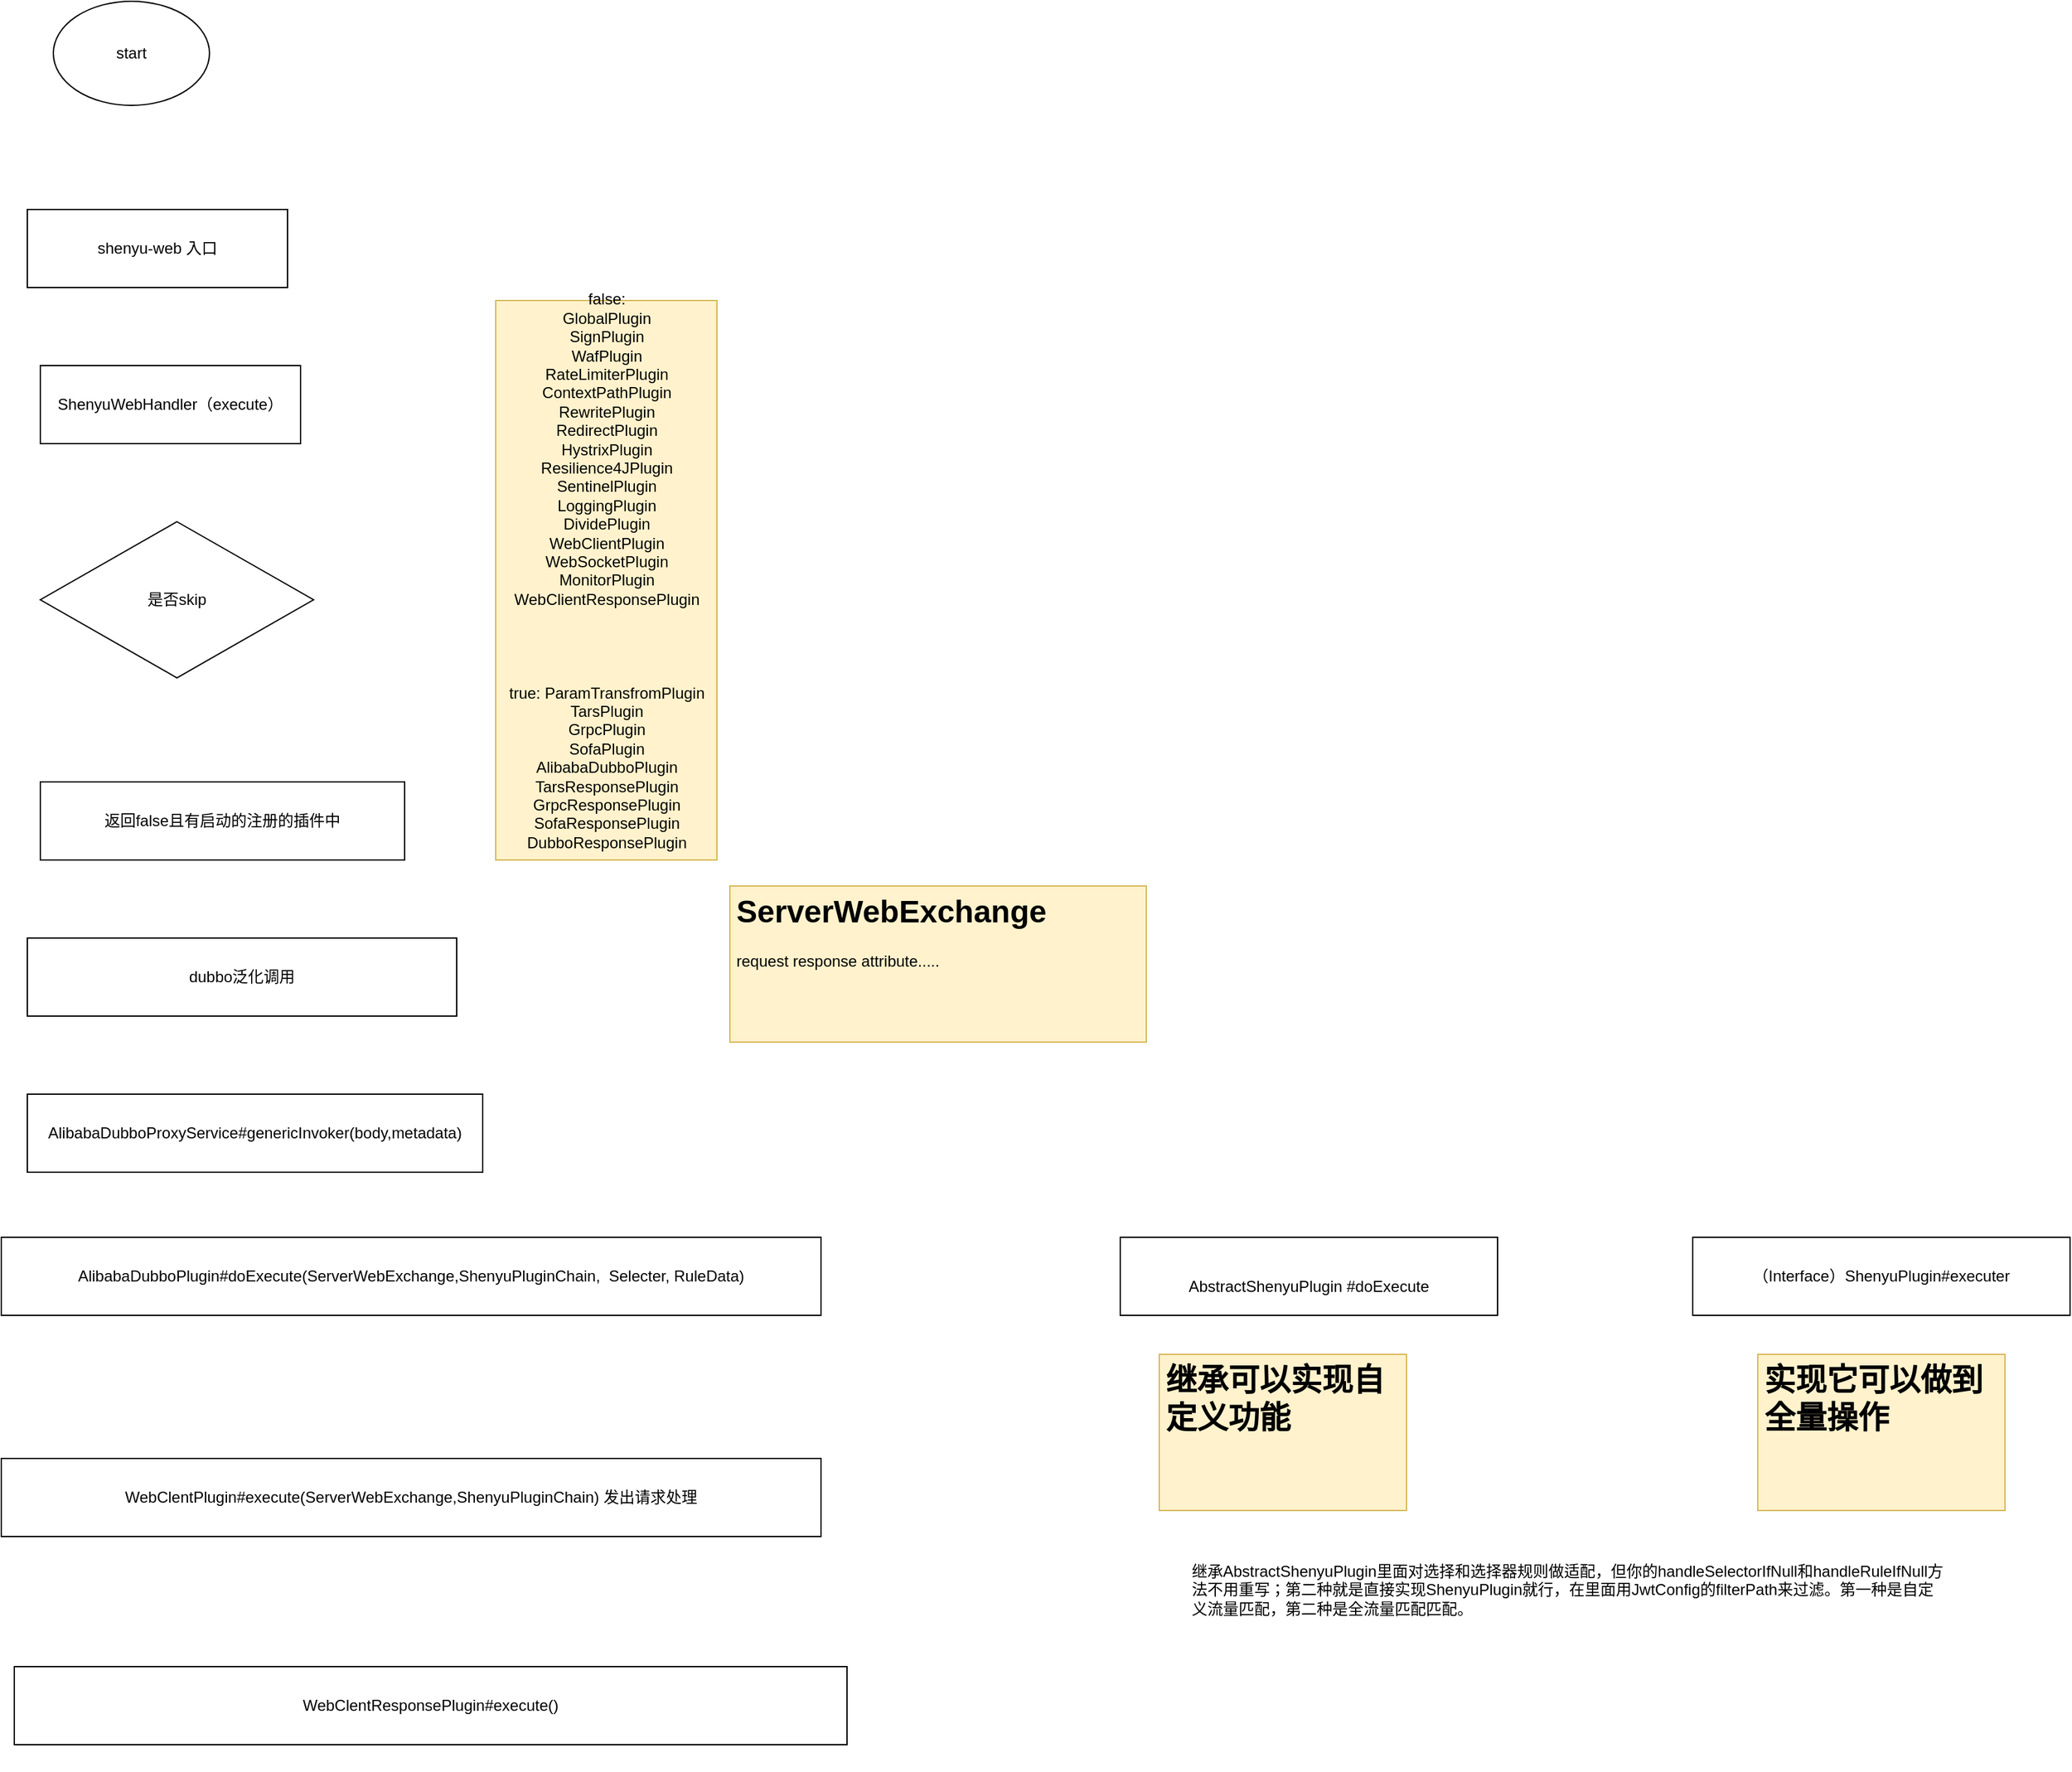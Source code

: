 <mxfile version="14.7.2" type="github">
  <diagram id="KAi75ffr3LW3WgSYukdx" name="Page-1">
    <mxGraphModel dx="1038" dy="548" grid="1" gridSize="10" guides="1" tooltips="1" connect="1" arrows="1" fold="1" page="1" pageScale="1" pageWidth="827" pageHeight="1169" math="0" shadow="0">
      <root>
        <mxCell id="0" />
        <mxCell id="1" parent="0" />
        <mxCell id="FDsz7og_MnK8PUFmMtjH-1" value="start" style="ellipse;whiteSpace=wrap;html=1;" parent="1" vertex="1">
          <mxGeometry x="220" y="80" width="120" height="80" as="geometry" />
        </mxCell>
        <mxCell id="FDsz7og_MnK8PUFmMtjH-2" value="shenyu-web 入口" style="rounded=0;whiteSpace=wrap;html=1;" parent="1" vertex="1">
          <mxGeometry x="200" y="240" width="200" height="60" as="geometry" />
        </mxCell>
        <mxCell id="FDsz7og_MnK8PUFmMtjH-3" value="ShenyuWebHandler（execute）" style="rounded=0;whiteSpace=wrap;html=1;" parent="1" vertex="1">
          <mxGeometry x="210" y="360" width="200" height="60" as="geometry" />
        </mxCell>
        <mxCell id="FDsz7og_MnK8PUFmMtjH-4" value="是否skip" style="rhombus;whiteSpace=wrap;html=1;" parent="1" vertex="1">
          <mxGeometry x="210" y="480" width="210" height="120" as="geometry" />
        </mxCell>
        <mxCell id="FDsz7og_MnK8PUFmMtjH-5" value="返回false且有启动的注册的插件中" style="rounded=0;whiteSpace=wrap;html=1;" parent="1" vertex="1">
          <mxGeometry x="210" y="680" width="280" height="60" as="geometry" />
        </mxCell>
        <mxCell id="FDsz7og_MnK8PUFmMtjH-6" value="dubbo泛化调用" style="rounded=0;whiteSpace=wrap;html=1;" parent="1" vertex="1">
          <mxGeometry x="200" y="800" width="330" height="60" as="geometry" />
        </mxCell>
        <mxCell id="FDsz7og_MnK8PUFmMtjH-7" value="AlibabaDubboProxyService#genericInvoker(body,metadata)" style="rounded=0;whiteSpace=wrap;html=1;" parent="1" vertex="1">
          <mxGeometry x="200" y="920" width="350" height="60" as="geometry" />
        </mxCell>
        <mxCell id="FDsz7og_MnK8PUFmMtjH-8" value="AlibabaDubboPlugin#doExecute(ServerWebExchange,ShenyuPluginChain,&amp;nbsp; Selecter, RuleData)" style="rounded=0;whiteSpace=wrap;html=1;" parent="1" vertex="1">
          <mxGeometry x="180" y="1030" width="630" height="60" as="geometry" />
        </mxCell>
        <mxCell id="FDsz7og_MnK8PUFmMtjH-9" value="&lt;h1&gt;ServerWebExchange&lt;/h1&gt;&lt;div&gt;request response attribute.....&lt;/div&gt;" style="text;html=1;strokeColor=#d6b656;fillColor=#fff2cc;spacing=5;spacingTop=-20;whiteSpace=wrap;overflow=hidden;rounded=0;" parent="1" vertex="1">
          <mxGeometry x="740" y="760" width="320" height="120" as="geometry" />
        </mxCell>
        <mxCell id="FDsz7og_MnK8PUFmMtjH-10" value="&lt;br&gt;AbstractShenyuPlugin #doExecute" style="rounded=0;whiteSpace=wrap;html=1;" parent="1" vertex="1">
          <mxGeometry x="1040" y="1030" width="290" height="60" as="geometry" />
        </mxCell>
        <mxCell id="FDsz7og_MnK8PUFmMtjH-11" value="（Interface）ShenyuPlugin#executer" style="rounded=0;whiteSpace=wrap;html=1;" parent="1" vertex="1">
          <mxGeometry x="1480" y="1030" width="290" height="60" as="geometry" />
        </mxCell>
        <mxCell id="FDsz7og_MnK8PUFmMtjH-12" value="&lt;h1&gt;继承可以实现自定义功能&lt;/h1&gt;" style="text;html=1;strokeColor=#d6b656;fillColor=#fff2cc;spacing=5;spacingTop=-20;whiteSpace=wrap;overflow=hidden;rounded=0;" parent="1" vertex="1">
          <mxGeometry x="1070" y="1120" width="190" height="120" as="geometry" />
        </mxCell>
        <mxCell id="FDsz7og_MnK8PUFmMtjH-13" value="&lt;h1&gt;实现它可以做到全量操作&lt;/h1&gt;" style="text;html=1;strokeColor=#d6b656;fillColor=#fff2cc;spacing=5;spacingTop=-20;whiteSpace=wrap;overflow=hidden;rounded=0;" parent="1" vertex="1">
          <mxGeometry x="1530" y="1120" width="190" height="120" as="geometry" />
        </mxCell>
        <mxCell id="FDsz7og_MnK8PUFmMtjH-14" value="继承AbstractShenyuPlugin里面对选择和选择器规则做适配，但你的handleSelectorIfNull和handleRuleIfNull方法不用重写；第二种就是直接实现ShenyuPlugin就行，在里面用JwtConfig的filterPath来过滤。第一种是自定义流量匹配，第二种是全流量匹配匹配。" style="text;html=1;strokeColor=none;fillColor=none;spacing=5;spacingTop=-20;whiteSpace=wrap;overflow=hidden;rounded=0;" parent="1" vertex="1">
          <mxGeometry x="1090" y="1290" width="590" height="150" as="geometry" />
        </mxCell>
        <mxCell id="JiSTBEjnSWMk_e52cKWq-1" value="WebClentPlugin#execute(ServerWebExchange,ShenyuPluginChain) 发出请求处理" style="rounded=0;whiteSpace=wrap;html=1;" parent="1" vertex="1">
          <mxGeometry x="180" y="1200" width="630" height="60" as="geometry" />
        </mxCell>
        <mxCell id="JiSTBEjnSWMk_e52cKWq-2" value="WebClentResponsePlugin#execute()" style="rounded=0;whiteSpace=wrap;html=1;" parent="1" vertex="1">
          <mxGeometry x="190" y="1360" width="640" height="60" as="geometry" />
        </mxCell>
        <mxCell id="a-vl4COEq5bbQWR3xxc--1" value="false:&lt;br&gt;GlobalPlugin&lt;br&gt;SignPlugin&lt;br&gt;WafPlugin&lt;br&gt;RateLimiterPlugin&lt;br&gt;ContextPathPlugin&lt;br&gt;RewritePlugin&lt;br&gt;RedirectPlugin&lt;br&gt;HystrixPlugin&lt;br&gt;Resilience4JPlugin&lt;br&gt;SentinelPlugin&lt;br&gt;LoggingPlugin&lt;br&gt;DividePlugin&lt;br&gt;WebClientPlugin&lt;br&gt;WebSocketPlugin&lt;br&gt;MonitorPlugin&lt;br&gt;WebClientResponsePlugin&lt;br&gt;&lt;br&gt;&lt;br&gt;&lt;br&gt;&lt;br&gt;true: ParamTransfromPlugin&lt;br&gt;TarsPlugin&lt;br&gt;GrpcPlugin&lt;br&gt;SofaPlugin&lt;br&gt;AlibabaDubboPlugin&lt;br&gt;TarsResponsePlugin&lt;br&gt;GrpcResponsePlugin&lt;br&gt;SofaResponsePlugin&lt;br&gt;DubboResponsePlugin&lt;br&gt;&lt;br&gt;" style="text;html=1;align=center;verticalAlign=middle;resizable=0;points=[];autosize=1;strokeColor=#d6b656;fillColor=#fff2cc;" vertex="1" parent="1">
          <mxGeometry x="560" y="310" width="170" height="430" as="geometry" />
        </mxCell>
      </root>
    </mxGraphModel>
  </diagram>
</mxfile>
